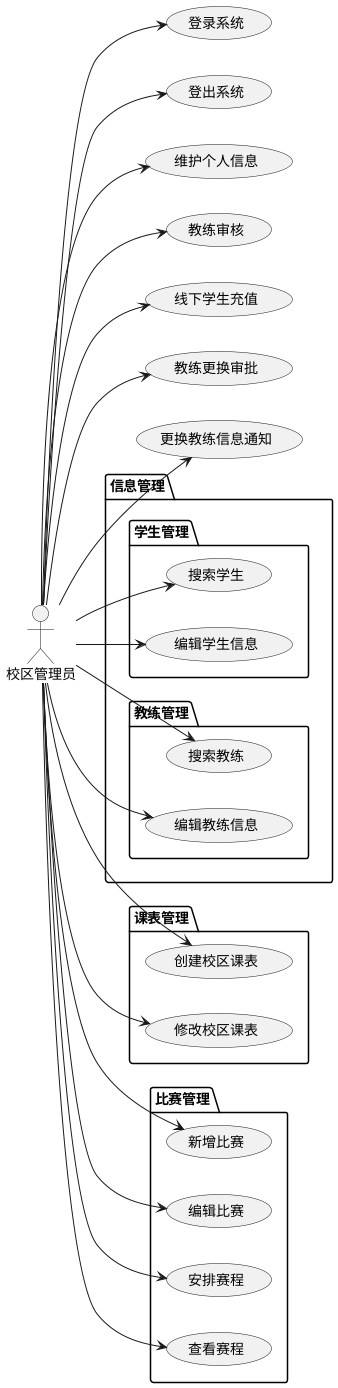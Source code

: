 @startuml 校区管理员功能用例图
' 设置图表方向为“左到右”，优化模块布局可读性
left to right direction

' 定义核心参与者：校区管理员（所有功能的操作主体）
actor 校区管理员

' 基础系统操作（登录、登出）—— 系统使用的入口和出口
usecase "登录系统" as UC01  
usecase "登出系统" as UC02  

' 1. 独立基础用例：个人信息维护
usecase "维护个人信息" as UC1

' 2. 独立审核类用例：教练审核
usecase "教练审核" as UC2

' 3. 信息管理模块（嵌套子模块：学生管理、教练管理，符合业务从属关系）
package "信息管理" {
  package "学生管理" {
    usecase "搜索学生" as UC3_1_1
    usecase "编辑学生信息" as UC3_1_2
  }
  package "教练管理" {
    usecase "搜索教练" as UC3_2_1
    usecase "编辑教练信息" as UC3_2_2
  }
}

' 4. 独立业务用例：线下学生充值
usecase "线下学生充值" as UC4

' 5. 独立审批类用例：教练更换审批
usecase "教练更换审批" as UC5

' 6. 课表管理模块（聚焦“校区课表”相关操作）
package "课表管理" {
  usecase "创建校区课表" as UC6_1
  usecase "修改校区课表" as UC6_2
}

' 7. 比赛管理模块（覆盖比赛全生命周期操作）
package "比赛管理" {
  usecase "新增比赛" as UC7_1
  usecase "编辑比赛" as UC7_2
  usecase "安排赛程" as UC7_3
  usecase "查看赛程" as UC7_4
}

' 8. 独立通知类用例：更换教练信息通知
usecase "更换教练信息通知" as UC8

' 建立“校区管理员”与所有用例的关联（确保每个功能都能被操作）
校区管理员 --> UC01  
校区管理员 --> UC02  
校区管理员 --> UC1
校区管理员 --> UC2
校区管理员 --> UC3_1_1
校区管理员 --> UC3_1_2
校区管理员 --> UC3_2_1
校区管理员 --> UC3_2_2
校区管理员 --> UC4
校区管理员 --> UC5
校区管理员 --> UC6_1
校区管理员 --> UC6_2
校区管理员 --> UC7_1
校区管理员 --> UC7_2
校区管理员 --> UC7_3
校区管理员 --> UC7_4
校区管理员 --> UC8

@enduml